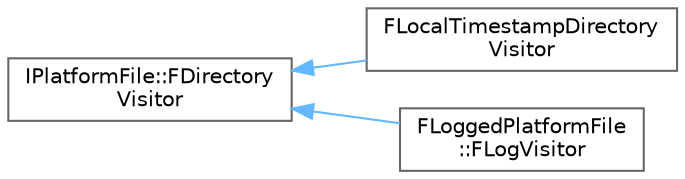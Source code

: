 digraph "Graphical Class Hierarchy"
{
 // INTERACTIVE_SVG=YES
 // LATEX_PDF_SIZE
  bgcolor="transparent";
  edge [fontname=Helvetica,fontsize=10,labelfontname=Helvetica,labelfontsize=10];
  node [fontname=Helvetica,fontsize=10,shape=box,height=0.2,width=0.4];
  rankdir="LR";
  Node0 [id="Node000000",label="IPlatformFile::FDirectory\lVisitor",height=0.2,width=0.4,color="grey40", fillcolor="white", style="filled",URL="$d5/dad/classIPlatformFile_1_1FDirectoryVisitor.html",tooltip="Base class for file and directory visitors that take only the name."];
  Node0 -> Node1 [id="edge5557_Node000000_Node000001",dir="back",color="steelblue1",style="solid",tooltip=" "];
  Node1 [id="Node000001",label="FLocalTimestampDirectory\lVisitor",height=0.2,width=0.4,color="grey40", fillcolor="white", style="filled",URL="$de/d15/classFLocalTimestampDirectoryVisitor.html",tooltip="Visitor to gather local files with their timestamps."];
  Node0 -> Node2 [id="edge5558_Node000000_Node000002",dir="back",color="steelblue1",style="solid",tooltip=" "];
  Node2 [id="Node000002",label="FLoggedPlatformFile\l::FLogVisitor",height=0.2,width=0.4,color="grey40", fillcolor="white", style="filled",URL="$de/d3f/classFLoggedPlatformFile_1_1FLogVisitor.html",tooltip=" "];
}

